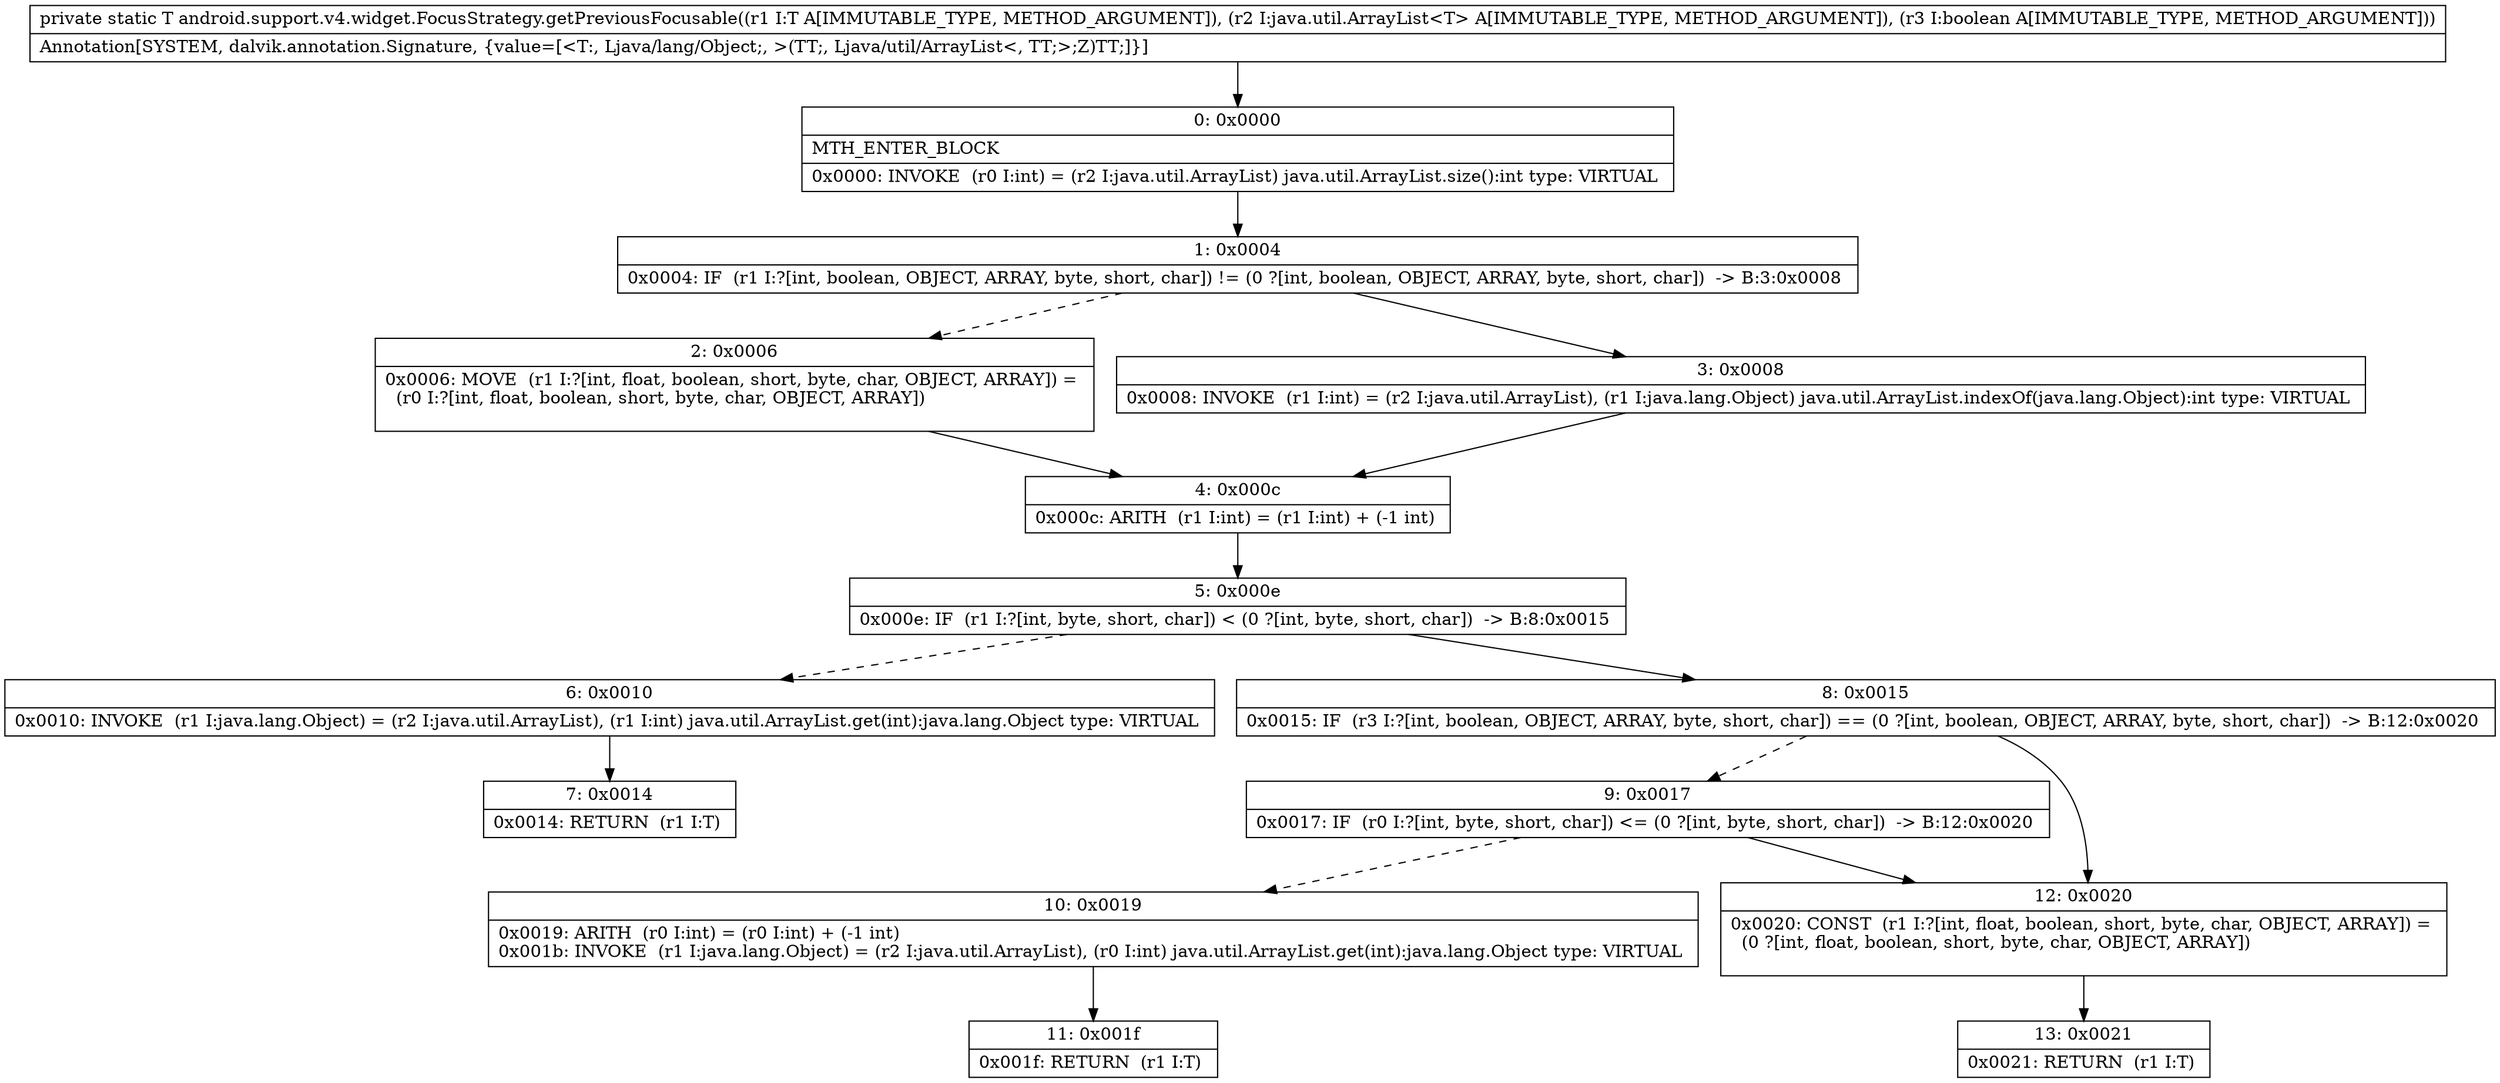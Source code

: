 digraph "CFG forandroid.support.v4.widget.FocusStrategy.getPreviousFocusable(Ljava\/lang\/Object;Ljava\/util\/ArrayList;Z)Ljava\/lang\/Object;" {
Node_0 [shape=record,label="{0\:\ 0x0000|MTH_ENTER_BLOCK\l|0x0000: INVOKE  (r0 I:int) = (r2 I:java.util.ArrayList) java.util.ArrayList.size():int type: VIRTUAL \l}"];
Node_1 [shape=record,label="{1\:\ 0x0004|0x0004: IF  (r1 I:?[int, boolean, OBJECT, ARRAY, byte, short, char]) != (0 ?[int, boolean, OBJECT, ARRAY, byte, short, char])  \-\> B:3:0x0008 \l}"];
Node_2 [shape=record,label="{2\:\ 0x0006|0x0006: MOVE  (r1 I:?[int, float, boolean, short, byte, char, OBJECT, ARRAY]) = \l  (r0 I:?[int, float, boolean, short, byte, char, OBJECT, ARRAY])\l \l}"];
Node_3 [shape=record,label="{3\:\ 0x0008|0x0008: INVOKE  (r1 I:int) = (r2 I:java.util.ArrayList), (r1 I:java.lang.Object) java.util.ArrayList.indexOf(java.lang.Object):int type: VIRTUAL \l}"];
Node_4 [shape=record,label="{4\:\ 0x000c|0x000c: ARITH  (r1 I:int) = (r1 I:int) + (\-1 int) \l}"];
Node_5 [shape=record,label="{5\:\ 0x000e|0x000e: IF  (r1 I:?[int, byte, short, char]) \< (0 ?[int, byte, short, char])  \-\> B:8:0x0015 \l}"];
Node_6 [shape=record,label="{6\:\ 0x0010|0x0010: INVOKE  (r1 I:java.lang.Object) = (r2 I:java.util.ArrayList), (r1 I:int) java.util.ArrayList.get(int):java.lang.Object type: VIRTUAL \l}"];
Node_7 [shape=record,label="{7\:\ 0x0014|0x0014: RETURN  (r1 I:T) \l}"];
Node_8 [shape=record,label="{8\:\ 0x0015|0x0015: IF  (r3 I:?[int, boolean, OBJECT, ARRAY, byte, short, char]) == (0 ?[int, boolean, OBJECT, ARRAY, byte, short, char])  \-\> B:12:0x0020 \l}"];
Node_9 [shape=record,label="{9\:\ 0x0017|0x0017: IF  (r0 I:?[int, byte, short, char]) \<= (0 ?[int, byte, short, char])  \-\> B:12:0x0020 \l}"];
Node_10 [shape=record,label="{10\:\ 0x0019|0x0019: ARITH  (r0 I:int) = (r0 I:int) + (\-1 int) \l0x001b: INVOKE  (r1 I:java.lang.Object) = (r2 I:java.util.ArrayList), (r0 I:int) java.util.ArrayList.get(int):java.lang.Object type: VIRTUAL \l}"];
Node_11 [shape=record,label="{11\:\ 0x001f|0x001f: RETURN  (r1 I:T) \l}"];
Node_12 [shape=record,label="{12\:\ 0x0020|0x0020: CONST  (r1 I:?[int, float, boolean, short, byte, char, OBJECT, ARRAY]) = \l  (0 ?[int, float, boolean, short, byte, char, OBJECT, ARRAY])\l \l}"];
Node_13 [shape=record,label="{13\:\ 0x0021|0x0021: RETURN  (r1 I:T) \l}"];
MethodNode[shape=record,label="{private static T android.support.v4.widget.FocusStrategy.getPreviousFocusable((r1 I:T A[IMMUTABLE_TYPE, METHOD_ARGUMENT]), (r2 I:java.util.ArrayList\<T\> A[IMMUTABLE_TYPE, METHOD_ARGUMENT]), (r3 I:boolean A[IMMUTABLE_TYPE, METHOD_ARGUMENT]))  | Annotation[SYSTEM, dalvik.annotation.Signature, \{value=[\<T:, Ljava\/lang\/Object;, \>(TT;, Ljava\/util\/ArrayList\<, TT;\>;Z)TT;]\}]\l}"];
MethodNode -> Node_0;
Node_0 -> Node_1;
Node_1 -> Node_2[style=dashed];
Node_1 -> Node_3;
Node_2 -> Node_4;
Node_3 -> Node_4;
Node_4 -> Node_5;
Node_5 -> Node_6[style=dashed];
Node_5 -> Node_8;
Node_6 -> Node_7;
Node_8 -> Node_9[style=dashed];
Node_8 -> Node_12;
Node_9 -> Node_10[style=dashed];
Node_9 -> Node_12;
Node_10 -> Node_11;
Node_12 -> Node_13;
}

